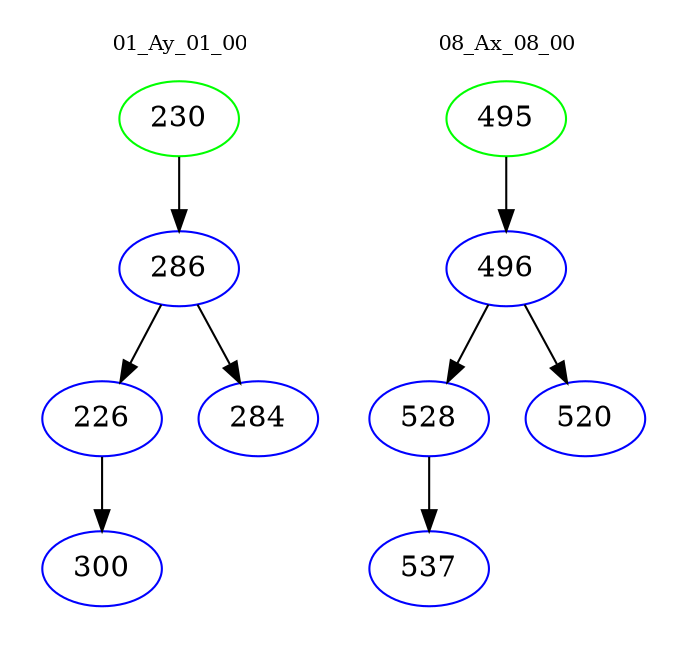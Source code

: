digraph{
subgraph cluster_0 {
color = white
label = "01_Ay_01_00";
fontsize=10;
T0_230 [label="230", color="green"]
T0_230 -> T0_286 [color="black"]
T0_286 [label="286", color="blue"]
T0_286 -> T0_226 [color="black"]
T0_226 [label="226", color="blue"]
T0_226 -> T0_300 [color="black"]
T0_300 [label="300", color="blue"]
T0_286 -> T0_284 [color="black"]
T0_284 [label="284", color="blue"]
}
subgraph cluster_1 {
color = white
label = "08_Ax_08_00";
fontsize=10;
T1_495 [label="495", color="green"]
T1_495 -> T1_496 [color="black"]
T1_496 [label="496", color="blue"]
T1_496 -> T1_528 [color="black"]
T1_528 [label="528", color="blue"]
T1_528 -> T1_537 [color="black"]
T1_537 [label="537", color="blue"]
T1_496 -> T1_520 [color="black"]
T1_520 [label="520", color="blue"]
}
}
